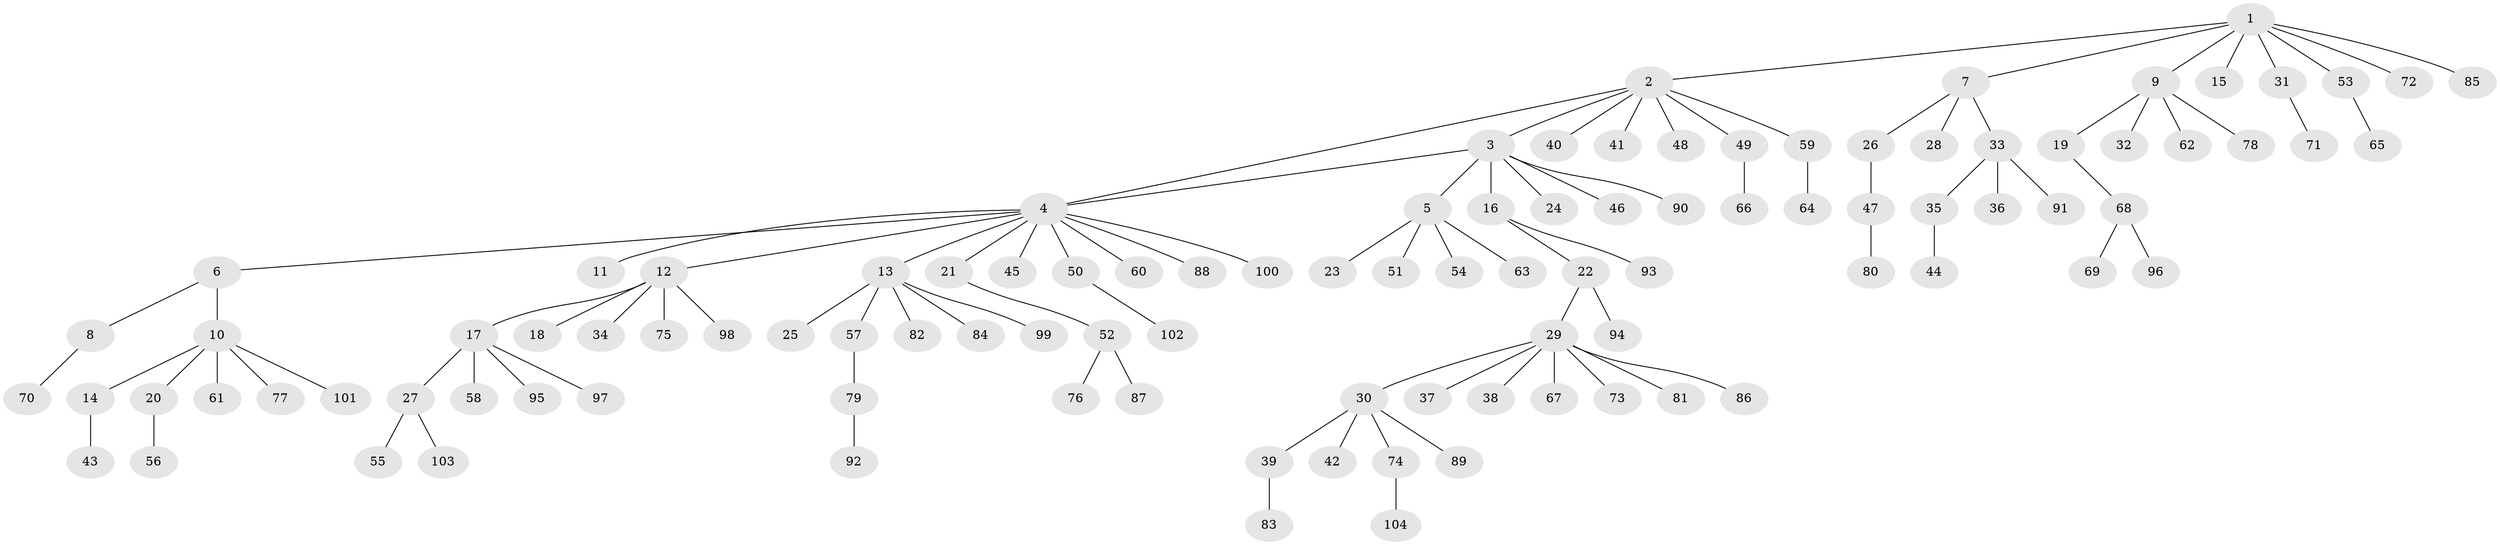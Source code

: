 // coarse degree distribution, {2: 0.12698412698412698, 4: 0.06349206349206349, 5: 0.047619047619047616, 1: 0.6507936507936508, 7: 0.015873015873015872, 6: 0.031746031746031744, 3: 0.047619047619047616, 10: 0.015873015873015872}
// Generated by graph-tools (version 1.1) at 2025/36/03/04/25 23:36:47]
// undirected, 104 vertices, 104 edges
graph export_dot {
  node [color=gray90,style=filled];
  1;
  2;
  3;
  4;
  5;
  6;
  7;
  8;
  9;
  10;
  11;
  12;
  13;
  14;
  15;
  16;
  17;
  18;
  19;
  20;
  21;
  22;
  23;
  24;
  25;
  26;
  27;
  28;
  29;
  30;
  31;
  32;
  33;
  34;
  35;
  36;
  37;
  38;
  39;
  40;
  41;
  42;
  43;
  44;
  45;
  46;
  47;
  48;
  49;
  50;
  51;
  52;
  53;
  54;
  55;
  56;
  57;
  58;
  59;
  60;
  61;
  62;
  63;
  64;
  65;
  66;
  67;
  68;
  69;
  70;
  71;
  72;
  73;
  74;
  75;
  76;
  77;
  78;
  79;
  80;
  81;
  82;
  83;
  84;
  85;
  86;
  87;
  88;
  89;
  90;
  91;
  92;
  93;
  94;
  95;
  96;
  97;
  98;
  99;
  100;
  101;
  102;
  103;
  104;
  1 -- 2;
  1 -- 7;
  1 -- 9;
  1 -- 15;
  1 -- 31;
  1 -- 53;
  1 -- 72;
  1 -- 85;
  2 -- 3;
  2 -- 4;
  2 -- 40;
  2 -- 41;
  2 -- 48;
  2 -- 49;
  2 -- 59;
  3 -- 4;
  3 -- 5;
  3 -- 16;
  3 -- 24;
  3 -- 46;
  3 -- 90;
  4 -- 6;
  4 -- 11;
  4 -- 12;
  4 -- 13;
  4 -- 21;
  4 -- 45;
  4 -- 50;
  4 -- 60;
  4 -- 88;
  4 -- 100;
  5 -- 23;
  5 -- 51;
  5 -- 54;
  5 -- 63;
  6 -- 8;
  6 -- 10;
  7 -- 26;
  7 -- 28;
  7 -- 33;
  8 -- 70;
  9 -- 19;
  9 -- 32;
  9 -- 62;
  9 -- 78;
  10 -- 14;
  10 -- 20;
  10 -- 61;
  10 -- 77;
  10 -- 101;
  12 -- 17;
  12 -- 18;
  12 -- 34;
  12 -- 75;
  12 -- 98;
  13 -- 25;
  13 -- 57;
  13 -- 82;
  13 -- 84;
  13 -- 99;
  14 -- 43;
  16 -- 22;
  16 -- 93;
  17 -- 27;
  17 -- 58;
  17 -- 95;
  17 -- 97;
  19 -- 68;
  20 -- 56;
  21 -- 52;
  22 -- 29;
  22 -- 94;
  26 -- 47;
  27 -- 55;
  27 -- 103;
  29 -- 30;
  29 -- 37;
  29 -- 38;
  29 -- 67;
  29 -- 73;
  29 -- 81;
  29 -- 86;
  30 -- 39;
  30 -- 42;
  30 -- 74;
  30 -- 89;
  31 -- 71;
  33 -- 35;
  33 -- 36;
  33 -- 91;
  35 -- 44;
  39 -- 83;
  47 -- 80;
  49 -- 66;
  50 -- 102;
  52 -- 76;
  52 -- 87;
  53 -- 65;
  57 -- 79;
  59 -- 64;
  68 -- 69;
  68 -- 96;
  74 -- 104;
  79 -- 92;
}
